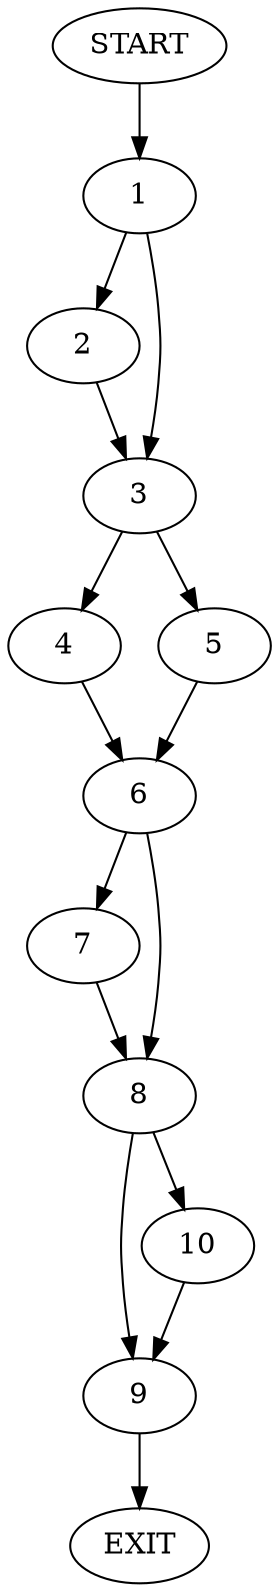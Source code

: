 digraph {
0 [label="START"]
11 [label="EXIT"]
0 -> 1
1 -> 2
1 -> 3
3 -> 4
3 -> 5
2 -> 3
4 -> 6
5 -> 6
6 -> 7
6 -> 8
7 -> 8
8 -> 9
8 -> 10
9 -> 11
10 -> 9
}

